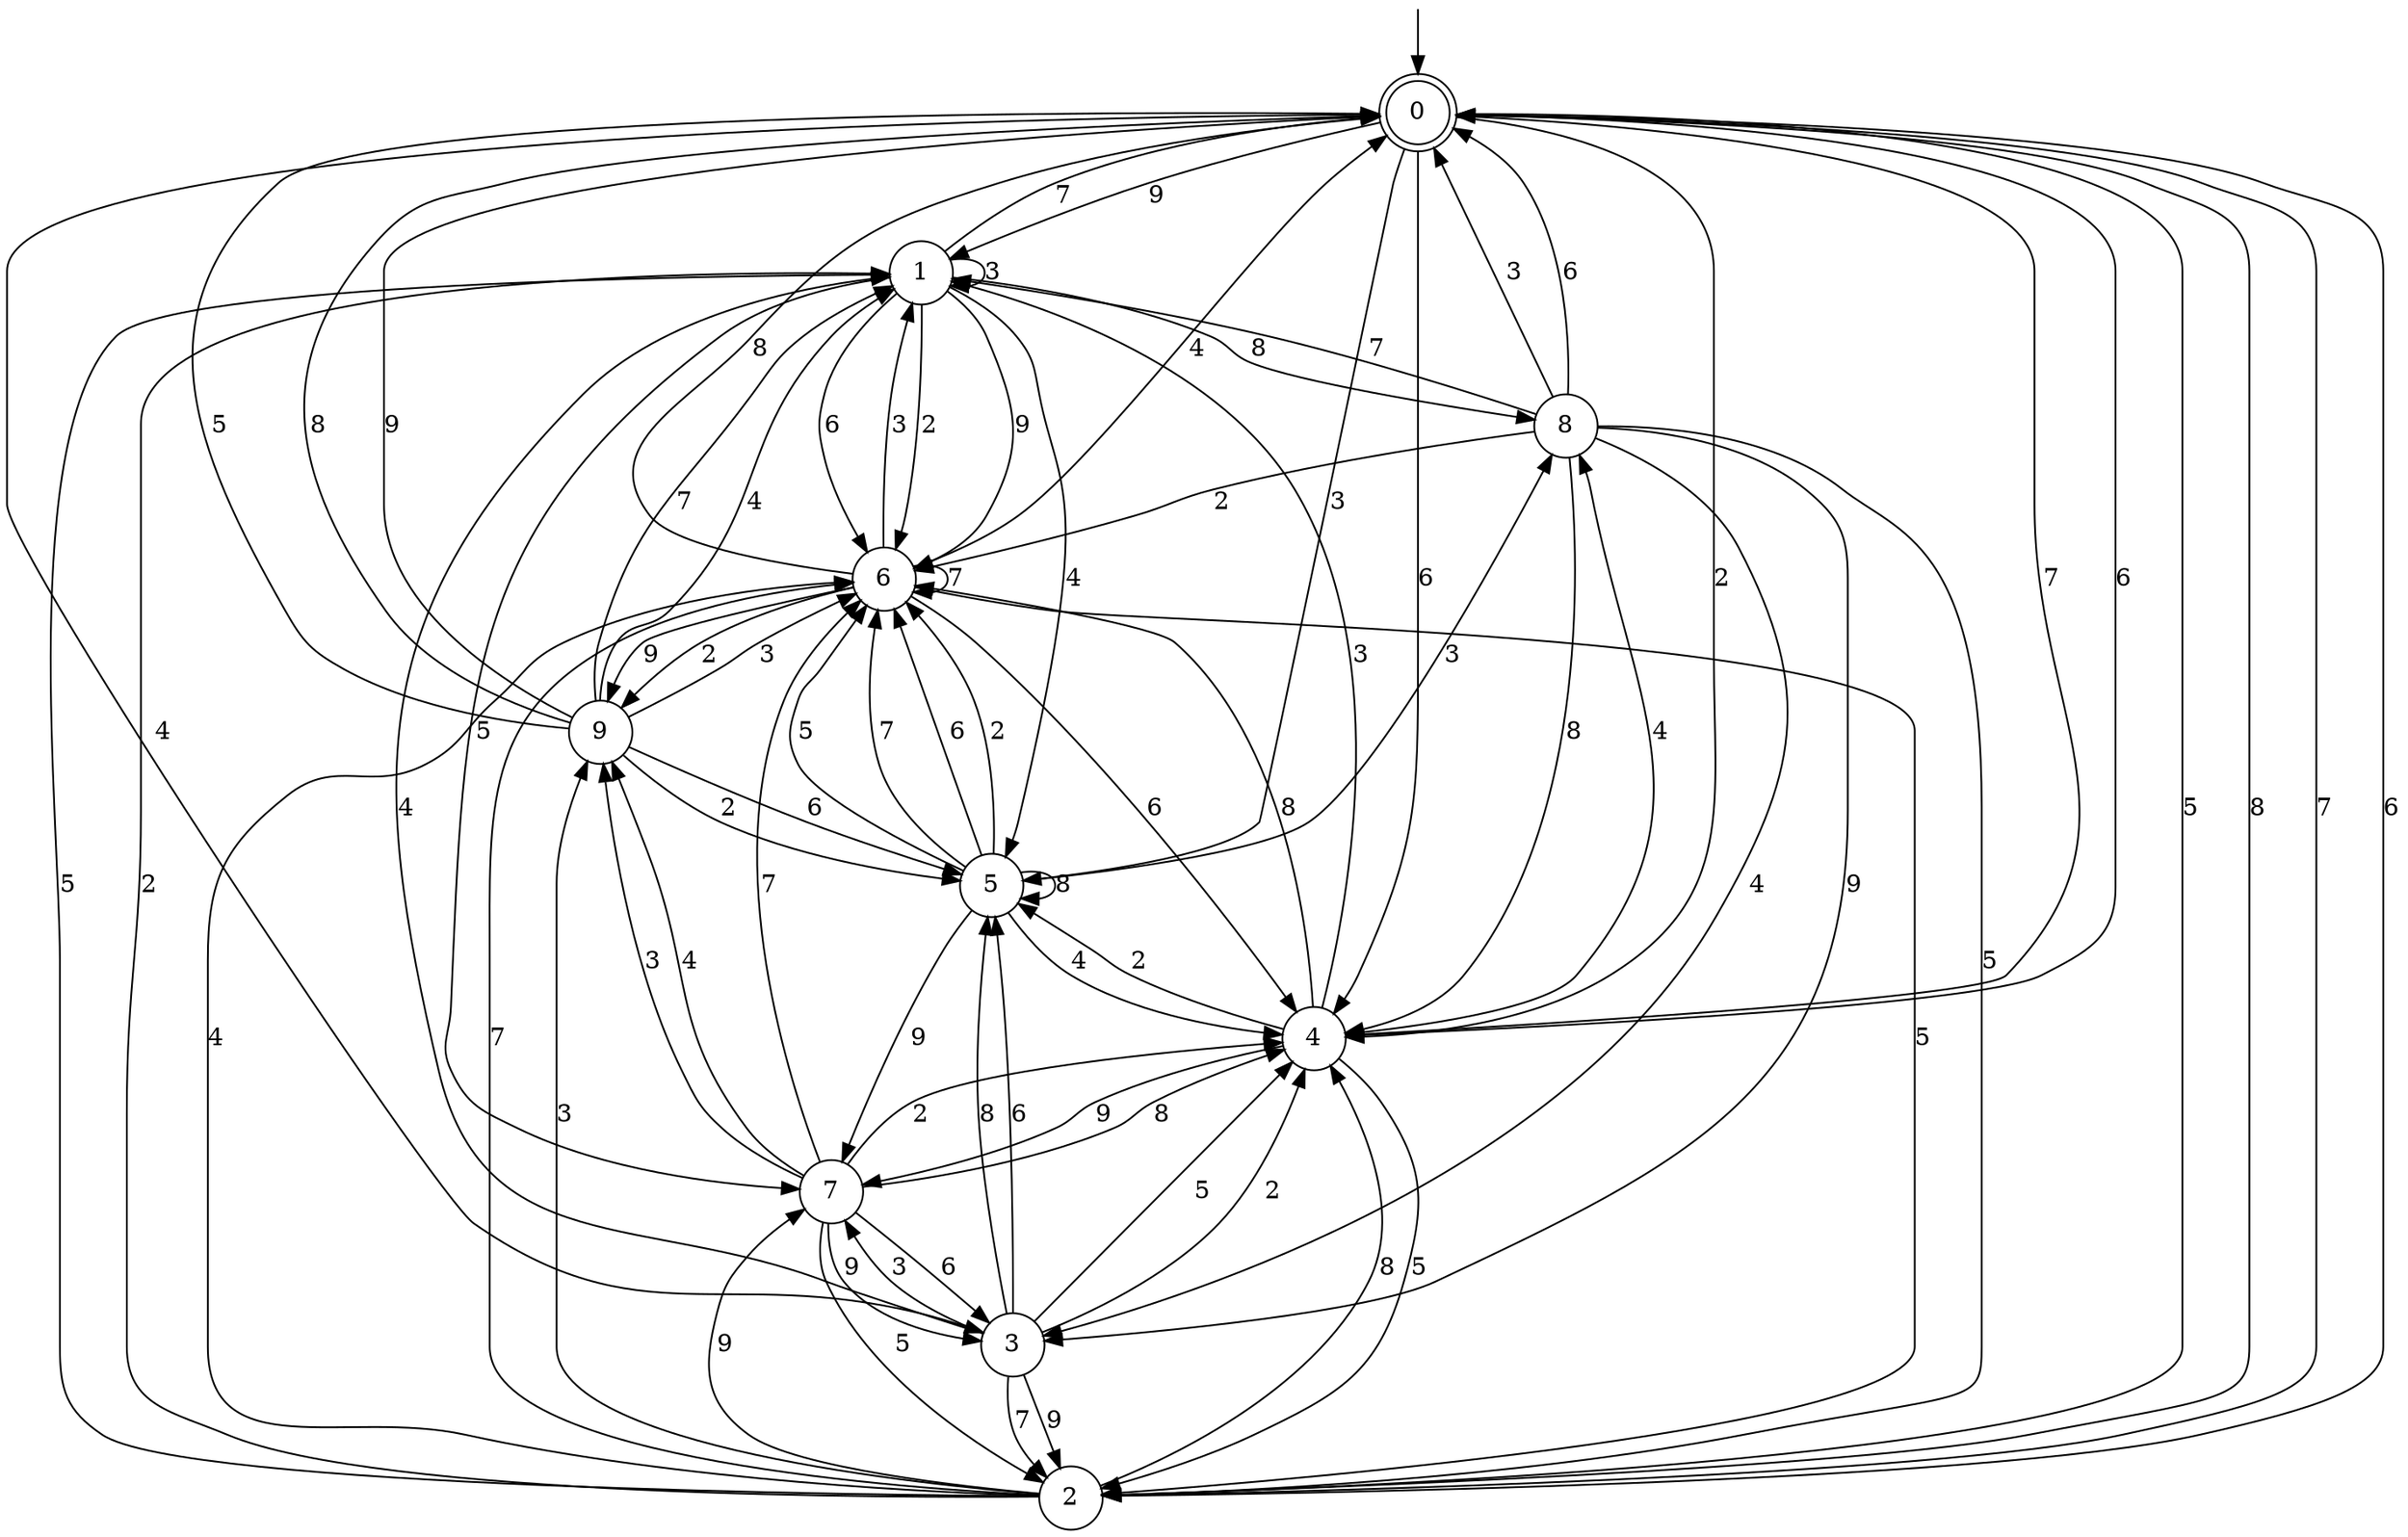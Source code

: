 digraph g {

	s0 [shape="doublecircle" label="0"];
	s1 [shape="circle" label="1"];
	s2 [shape="circle" label="2"];
	s3 [shape="circle" label="3"];
	s4 [shape="circle" label="4"];
	s5 [shape="circle" label="5"];
	s6 [shape="circle" label="6"];
	s7 [shape="circle" label="7"];
	s8 [shape="circle" label="8"];
	s9 [shape="circle" label="9"];
	s0 -> s1 [label="9"];
	s0 -> s2 [label="5"];
	s0 -> s2 [label="8"];
	s0 -> s3 [label="4"];
	s0 -> s2 [label="7"];
	s0 -> s4 [label="6"];
	s0 -> s4 [label="2"];
	s0 -> s5 [label="3"];
	s1 -> s6 [label="9"];
	s1 -> s7 [label="5"];
	s1 -> s8 [label="8"];
	s1 -> s5 [label="4"];
	s1 -> s0 [label="7"];
	s1 -> s6 [label="6"];
	s1 -> s6 [label="2"];
	s1 -> s1 [label="3"];
	s2 -> s7 [label="9"];
	s2 -> s1 [label="5"];
	s2 -> s4 [label="8"];
	s2 -> s6 [label="4"];
	s2 -> s6 [label="7"];
	s2 -> s0 [label="6"];
	s2 -> s1 [label="2"];
	s2 -> s9 [label="3"];
	s3 -> s2 [label="9"];
	s3 -> s4 [label="5"];
	s3 -> s5 [label="8"];
	s3 -> s1 [label="4"];
	s3 -> s2 [label="7"];
	s3 -> s5 [label="6"];
	s3 -> s4 [label="2"];
	s3 -> s7 [label="3"];
	s4 -> s7 [label="9"];
	s4 -> s2 [label="5"];
	s4 -> s6 [label="8"];
	s4 -> s8 [label="4"];
	s4 -> s0 [label="7"];
	s4 -> s0 [label="6"];
	s4 -> s5 [label="2"];
	s4 -> s1 [label="3"];
	s5 -> s7 [label="9"];
	s5 -> s6 [label="5"];
	s5 -> s5 [label="8"];
	s5 -> s4 [label="4"];
	s5 -> s6 [label="7"];
	s5 -> s6 [label="6"];
	s5 -> s6 [label="2"];
	s5 -> s8 [label="3"];
	s6 -> s9 [label="9"];
	s6 -> s2 [label="5"];
	s6 -> s0 [label="8"];
	s6 -> s0 [label="4"];
	s6 -> s6 [label="7"];
	s6 -> s4 [label="6"];
	s6 -> s9 [label="2"];
	s6 -> s1 [label="3"];
	s7 -> s3 [label="9"];
	s7 -> s2 [label="5"];
	s7 -> s4 [label="8"];
	s7 -> s9 [label="4"];
	s7 -> s6 [label="7"];
	s7 -> s3 [label="6"];
	s7 -> s4 [label="2"];
	s7 -> s9 [label="3"];
	s8 -> s3 [label="9"];
	s8 -> s2 [label="5"];
	s8 -> s4 [label="8"];
	s8 -> s3 [label="4"];
	s8 -> s1 [label="7"];
	s8 -> s0 [label="6"];
	s8 -> s6 [label="2"];
	s8 -> s0 [label="3"];
	s9 -> s0 [label="9"];
	s9 -> s0 [label="5"];
	s9 -> s0 [label="8"];
	s9 -> s1 [label="4"];
	s9 -> s1 [label="7"];
	s9 -> s5 [label="6"];
	s9 -> s5 [label="2"];
	s9 -> s6 [label="3"];

__start0 [label="" shape="none" width="0" height="0"];
__start0 -> s0;

}
